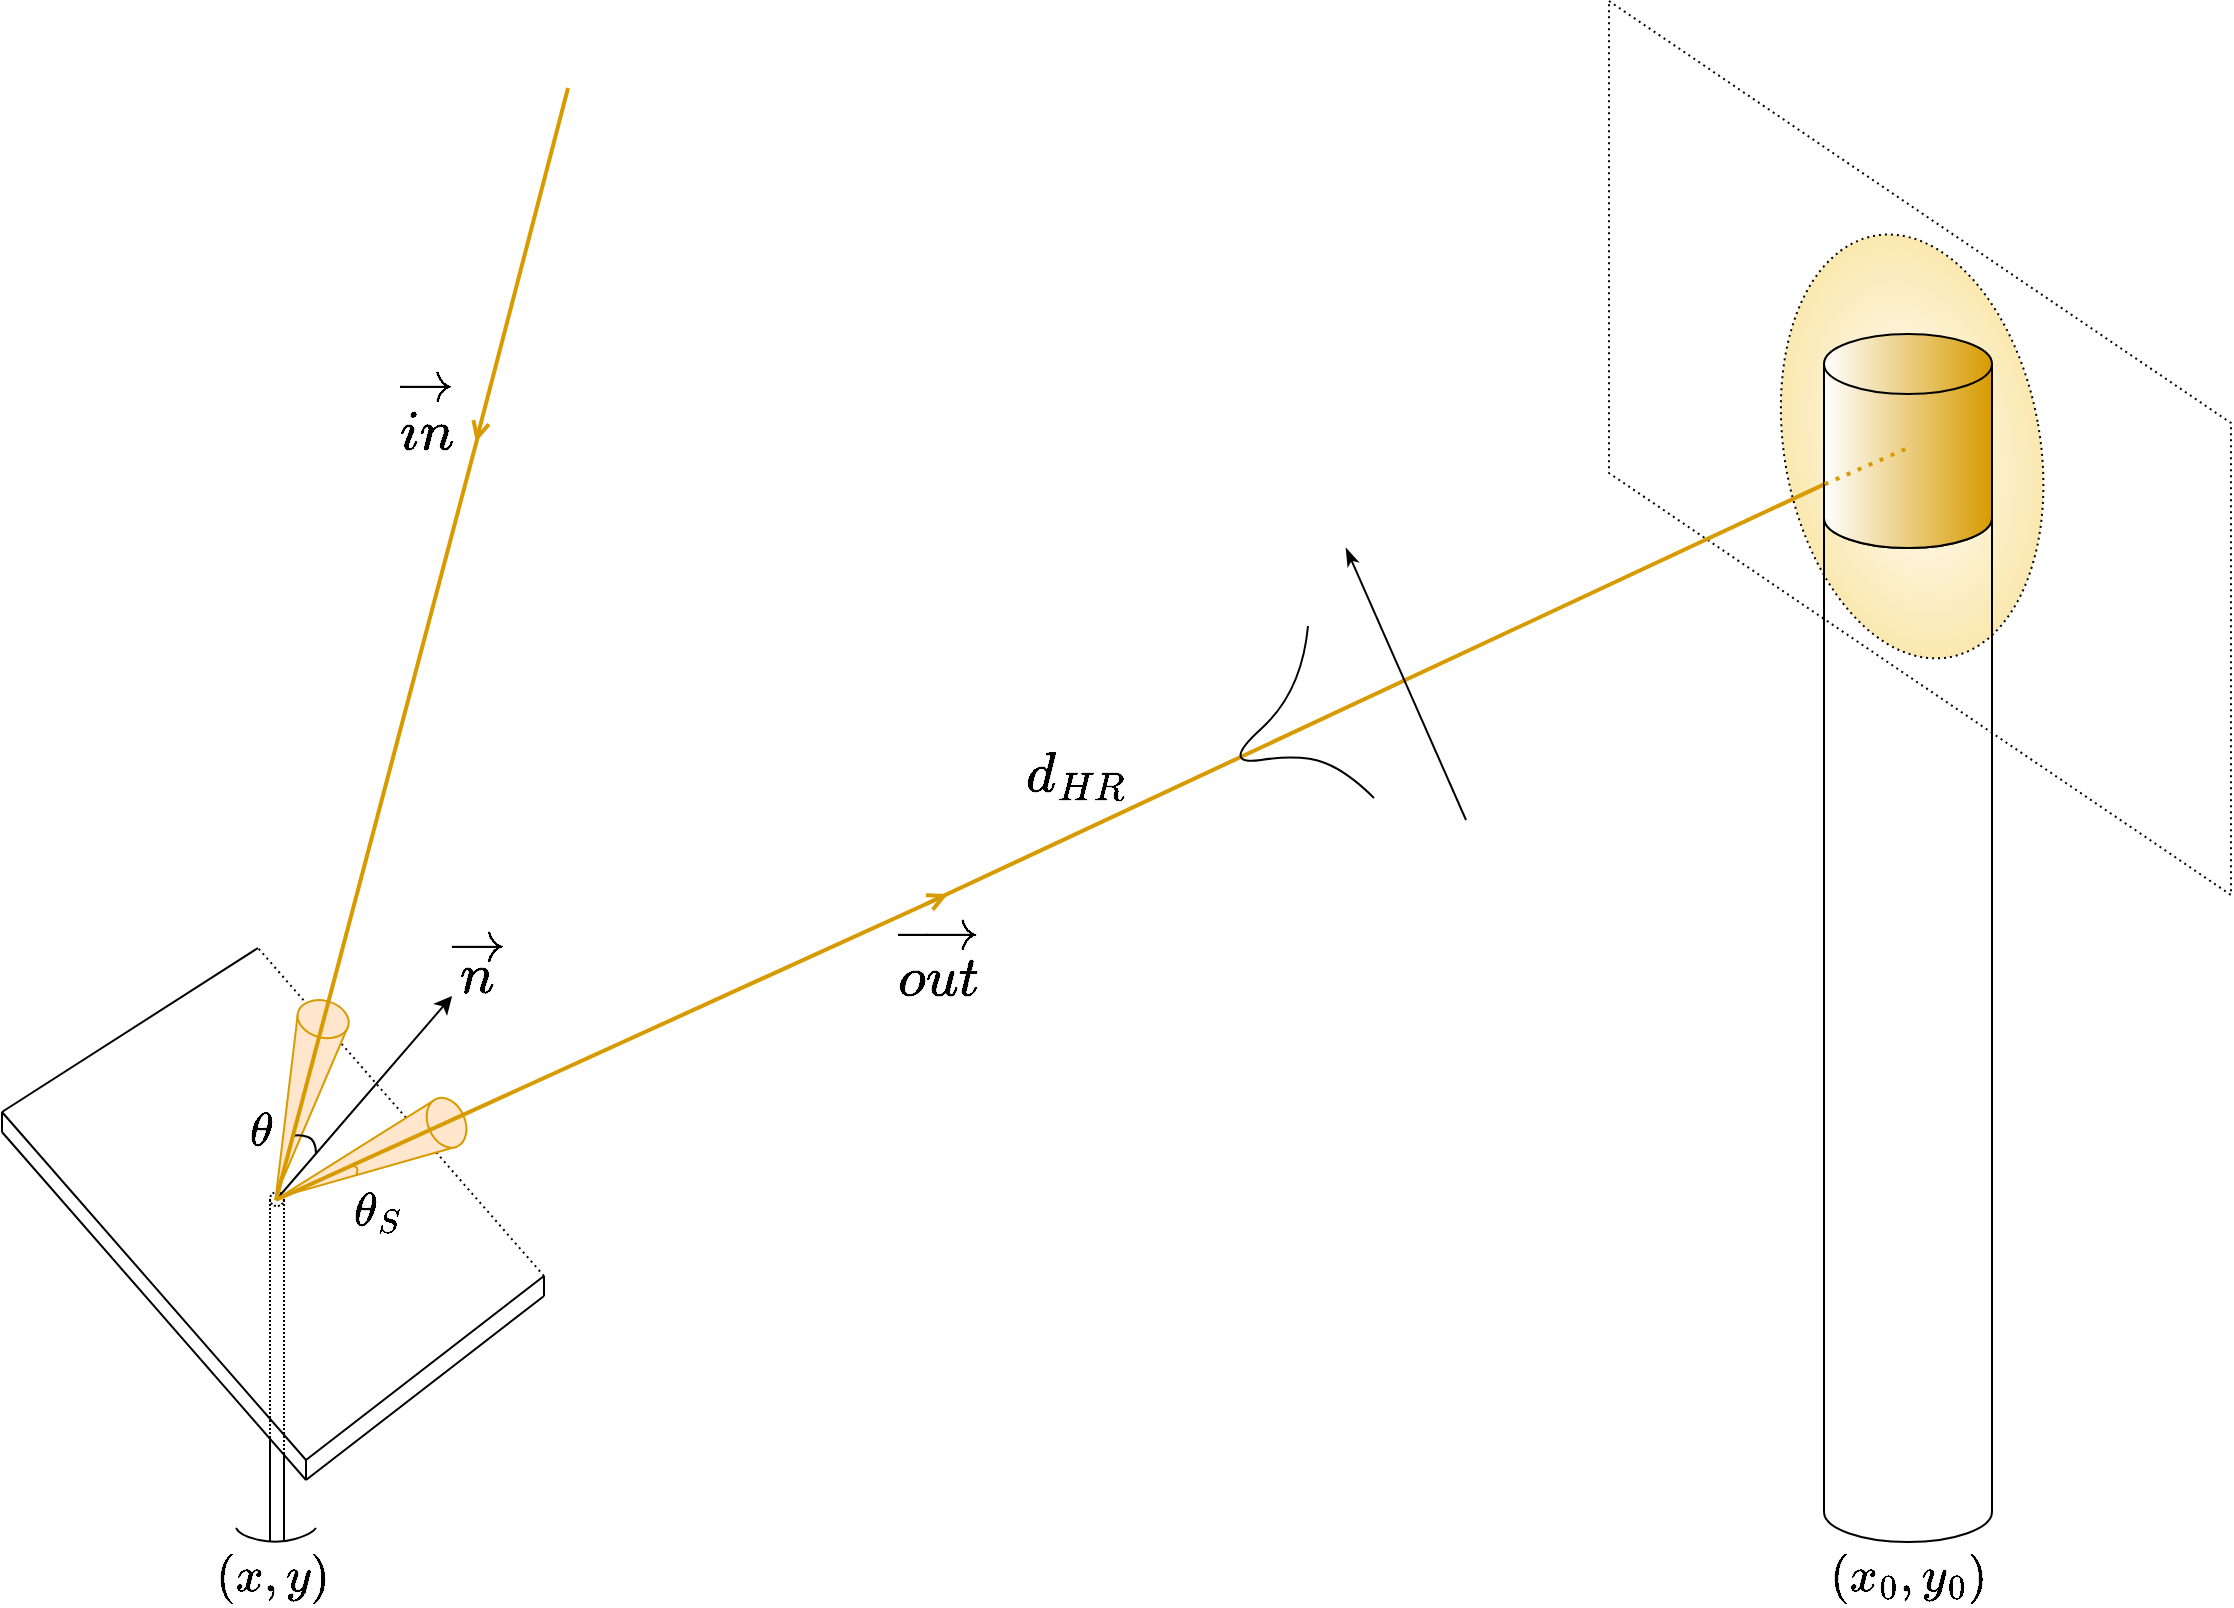 <mxfile version="21.7.2" type="github">
  <diagram name="第 1 页" id="FL85MPJosqRJRF_01_mx">
    <mxGraphModel dx="1285" dy="775" grid="1" gridSize="1" guides="1" tooltips="1" connect="1" arrows="1" fold="1" page="1" pageScale="1" pageWidth="1169" pageHeight="827" background="none" math="1" shadow="0">
      <root>
        <mxCell id="0" />
        <mxCell id="1" parent="0" />
        <mxCell id="mZOxTedBG3n11e7_xkQ5-82" value="" style="shape=parallelogram;perimeter=parallelogramPerimeter;whiteSpace=wrap;html=1;fixedSize=1;rotation=90;size=211;dashed=1;dashPattern=1 2;fillColor=none;" vertex="1" parent="1">
          <mxGeometry x="766.5" y="68.5" width="447" height="311" as="geometry" />
        </mxCell>
        <mxCell id="mZOxTedBG3n11e7_xkQ5-79" value="" style="ellipse;whiteSpace=wrap;html=1;gradientColor=#FAE8AF;gradientDirection=radial;strokeColor=default;rotation=-10;dashed=1;dashPattern=1 2;" vertex="1" parent="1">
          <mxGeometry x="922.15" y="116.22" width="127.84" height="214" as="geometry" />
        </mxCell>
        <mxCell id="mZOxTedBG3n11e7_xkQ5-4" value="" style="endArrow=none;html=1;strokeWidth=1;targetPerimeterSpacing=6;rounded=1;sourcePerimeterSpacing=6;" edge="1" parent="1">
          <mxGeometry width="50" height="50" relative="1" as="geometry">
            <mxPoint x="31" y="556" as="sourcePoint" />
            <mxPoint x="159" y="474" as="targetPoint" />
          </mxGeometry>
        </mxCell>
        <mxCell id="mZOxTedBG3n11e7_xkQ5-8" value="" style="endArrow=none;html=1;strokeWidth=1;targetPerimeterSpacing=6;rounded=1;sourcePerimeterSpacing=6;" edge="1" parent="1">
          <mxGeometry width="50" height="50" relative="1" as="geometry">
            <mxPoint x="183" y="730" as="sourcePoint" />
            <mxPoint x="31" y="556" as="targetPoint" />
          </mxGeometry>
        </mxCell>
        <mxCell id="mZOxTedBG3n11e7_xkQ5-14" value="" style="endArrow=none;html=1;strokeWidth=1;targetPerimeterSpacing=6;rounded=1;sourcePerimeterSpacing=6;dashed=1;dashPattern=1 2;" edge="1" parent="1">
          <mxGeometry width="50" height="50" relative="1" as="geometry">
            <mxPoint x="302" y="638" as="sourcePoint" />
            <mxPoint x="159" y="474" as="targetPoint" />
          </mxGeometry>
        </mxCell>
        <mxCell id="mZOxTedBG3n11e7_xkQ5-15" value="" style="endArrow=none;html=1;strokeWidth=1;targetPerimeterSpacing=6;rounded=1;sourcePerimeterSpacing=6;" edge="1" parent="1">
          <mxGeometry width="50" height="50" relative="1" as="geometry">
            <mxPoint x="183" y="730" as="sourcePoint" />
            <mxPoint x="302" y="638" as="targetPoint" />
          </mxGeometry>
        </mxCell>
        <mxCell id="mZOxTedBG3n11e7_xkQ5-16" value="" style="endArrow=none;html=1;rounded=0;" edge="1" parent="1">
          <mxGeometry width="50" height="50" relative="1" as="geometry">
            <mxPoint x="31" y="566" as="sourcePoint" />
            <mxPoint x="31" y="556" as="targetPoint" />
          </mxGeometry>
        </mxCell>
        <mxCell id="mZOxTedBG3n11e7_xkQ5-17" value="" style="endArrow=none;html=1;rounded=0;" edge="1" parent="1">
          <mxGeometry width="50" height="50" relative="1" as="geometry">
            <mxPoint x="183" y="740" as="sourcePoint" />
            <mxPoint x="183" y="730" as="targetPoint" />
          </mxGeometry>
        </mxCell>
        <mxCell id="mZOxTedBG3n11e7_xkQ5-18" value="" style="endArrow=none;html=1;rounded=0;" edge="1" parent="1">
          <mxGeometry width="50" height="50" relative="1" as="geometry">
            <mxPoint x="302" y="648" as="sourcePoint" />
            <mxPoint x="302" y="638" as="targetPoint" />
          </mxGeometry>
        </mxCell>
        <mxCell id="mZOxTedBG3n11e7_xkQ5-19" value="" style="endArrow=none;html=1;strokeWidth=1;targetPerimeterSpacing=6;rounded=1;sourcePerimeterSpacing=6;" edge="1" parent="1">
          <mxGeometry width="50" height="50" relative="1" as="geometry">
            <mxPoint x="183" y="740" as="sourcePoint" />
            <mxPoint x="31" y="566" as="targetPoint" />
          </mxGeometry>
        </mxCell>
        <mxCell id="mZOxTedBG3n11e7_xkQ5-20" value="" style="endArrow=none;html=1;strokeWidth=1;targetPerimeterSpacing=6;rounded=1;sourcePerimeterSpacing=6;" edge="1" parent="1">
          <mxGeometry width="50" height="50" relative="1" as="geometry">
            <mxPoint x="183" y="740" as="sourcePoint" />
            <mxPoint x="302" y="648" as="targetPoint" />
          </mxGeometry>
        </mxCell>
        <mxCell id="mZOxTedBG3n11e7_xkQ5-25" value="" style="ellipse;whiteSpace=wrap;html=1;aspect=fixed;dashed=1;shadow=0;strokeWidth=1;dashPattern=1 1;" vertex="1" parent="1">
          <mxGeometry x="165" y="596" width="7" height="7" as="geometry" />
        </mxCell>
        <mxCell id="mZOxTedBG3n11e7_xkQ5-29" value="" style="endArrow=none;dashed=1;html=1;rounded=0;entryX=0;entryY=0.5;entryDx=0;entryDy=0;dashPattern=1 1;" edge="1" parent="1" target="mZOxTedBG3n11e7_xkQ5-25">
          <mxGeometry width="50" height="50" relative="1" as="geometry">
            <mxPoint x="165" y="719" as="sourcePoint" />
            <mxPoint x="189" y="588" as="targetPoint" />
          </mxGeometry>
        </mxCell>
        <mxCell id="mZOxTedBG3n11e7_xkQ5-30" value="" style="endArrow=none;dashed=1;html=1;rounded=0;entryX=0;entryY=0.5;entryDx=0;entryDy=0;dashPattern=1 1;" edge="1" parent="1">
          <mxGeometry width="50" height="50" relative="1" as="geometry">
            <mxPoint x="172" y="727" as="sourcePoint" />
            <mxPoint x="172" y="600" as="targetPoint" />
          </mxGeometry>
        </mxCell>
        <mxCell id="mZOxTedBG3n11e7_xkQ5-31" value="" style="endArrow=none;html=1;rounded=0;" edge="1" parent="1">
          <mxGeometry width="50" height="50" relative="1" as="geometry">
            <mxPoint x="165" y="771" as="sourcePoint" />
            <mxPoint x="165" y="719" as="targetPoint" />
          </mxGeometry>
        </mxCell>
        <mxCell id="mZOxTedBG3n11e7_xkQ5-32" value="" style="endArrow=none;html=1;rounded=0;" edge="1" parent="1">
          <mxGeometry width="50" height="50" relative="1" as="geometry">
            <mxPoint x="172" y="771" as="sourcePoint" />
            <mxPoint x="172" y="727" as="targetPoint" />
          </mxGeometry>
        </mxCell>
        <mxCell id="mZOxTedBG3n11e7_xkQ5-35" value="" style="curved=1;endArrow=none;html=1;rounded=0;endFill=0;" edge="1" parent="1">
          <mxGeometry width="50" height="50" relative="1" as="geometry">
            <mxPoint x="148" y="764" as="sourcePoint" />
            <mxPoint x="188" y="764" as="targetPoint" />
            <Array as="points">
              <mxPoint x="150" y="768" />
              <mxPoint x="169" y="772" />
              <mxPoint x="186" y="767" />
            </Array>
          </mxGeometry>
        </mxCell>
        <mxCell id="mZOxTedBG3n11e7_xkQ5-36" value="&lt;font face=&quot;Comic Sans MS&quot; style=&quot;font-size: 24px;&quot;&gt;$$(x,y)$$&lt;/font&gt;" style="text;html=1;strokeColor=none;fillColor=none;align=center;verticalAlign=middle;whiteSpace=wrap;rounded=0;" vertex="1" parent="1">
          <mxGeometry x="97" y="773" width="138" height="30" as="geometry" />
        </mxCell>
        <mxCell id="mZOxTedBG3n11e7_xkQ5-38" value="" style="endArrow=classic;html=1;rounded=0;" edge="1" parent="1" target="mZOxTedBG3n11e7_xkQ5-39">
          <mxGeometry width="50" height="50" relative="1" as="geometry">
            <mxPoint x="168" y="600" as="sourcePoint" />
            <mxPoint x="268" y="503" as="targetPoint" />
          </mxGeometry>
        </mxCell>
        <mxCell id="mZOxTedBG3n11e7_xkQ5-39" value="&lt;font style=&quot;font-size: 24px;&quot;&gt;$$\overrightarrow n$$&lt;/font&gt;" style="text;html=1;strokeColor=none;fillColor=none;align=center;verticalAlign=middle;whiteSpace=wrap;rounded=0;" vertex="1" parent="1">
          <mxGeometry x="255" y="468" width="28" height="30" as="geometry" />
        </mxCell>
        <mxCell id="mZOxTedBG3n11e7_xkQ5-40" value="" style="endArrow=open;html=1;rounded=0;endFill=0;strokeWidth=2;shadow=0;strokeColor=#D79B00;" edge="1" parent="1">
          <mxGeometry width="50" height="50" relative="1" as="geometry">
            <mxPoint x="314" y="44" as="sourcePoint" />
            <mxPoint x="268" y="221" as="targetPoint" />
          </mxGeometry>
        </mxCell>
        <mxCell id="mZOxTedBG3n11e7_xkQ5-43" value="" style="endArrow=none;html=1;rounded=0;strokeWidth=2;strokeColor=#D79B00;entryX=-0.003;entryY=0.704;entryDx=0;entryDy=0;entryPerimeter=0;" edge="1" parent="1" target="mZOxTedBG3n11e7_xkQ5-45">
          <mxGeometry width="50" height="50" relative="1" as="geometry">
            <mxPoint x="493" y="452" as="sourcePoint" />
            <mxPoint x="940" y="245" as="targetPoint" />
          </mxGeometry>
        </mxCell>
        <mxCell id="mZOxTedBG3n11e7_xkQ5-44" value="" style="shape=cylinder3;whiteSpace=wrap;html=1;boundedLbl=1;backgroundOutline=1;size=15;fillColor=none;" vertex="1" parent="1">
          <mxGeometry x="942" y="244" width="84" height="527" as="geometry" />
        </mxCell>
        <mxCell id="mZOxTedBG3n11e7_xkQ5-45" value="" style="shape=cylinder3;whiteSpace=wrap;html=1;boundedLbl=1;backgroundOutline=1;size=15;fillColor=default;fillStyle=auto;gradientColor=#D79B00;gradientDirection=east;" vertex="1" parent="1">
          <mxGeometry x="942" y="167" width="84" height="107" as="geometry" />
        </mxCell>
        <mxCell id="mZOxTedBG3n11e7_xkQ5-46" value="" style="endArrow=none;html=1;rounded=0;strokeWidth=2;dashed=1;dashPattern=1 2;strokeColor=#D79B00;exitX=0.004;exitY=0.702;exitDx=0;exitDy=0;exitPerimeter=0;" edge="1" parent="1" source="mZOxTedBG3n11e7_xkQ5-45">
          <mxGeometry width="50" height="50" relative="1" as="geometry">
            <mxPoint x="942" y="244" as="sourcePoint" />
            <mxPoint x="984" y="224" as="targetPoint" />
          </mxGeometry>
        </mxCell>
        <mxCell id="mZOxTedBG3n11e7_xkQ5-48" value="" style="verticalLabelPosition=bottom;verticalAlign=top;html=1;shape=mxgraph.basic.cone;rotation=-165;fillColor=#ffe6cc;strokeColor=#d79b00;" vertex="1" parent="1">
          <mxGeometry x="168" y="499" width="26" height="100" as="geometry" />
        </mxCell>
        <mxCell id="mZOxTedBG3n11e7_xkQ5-59" value="" style="curved=1;endArrow=none;html=1;rounded=0;endFill=0;" edge="1" parent="1">
          <mxGeometry width="50" height="50" relative="1" as="geometry">
            <mxPoint x="176" y="568" as="sourcePoint" />
            <mxPoint x="188" y="577" as="targetPoint" />
            <Array as="points">
              <mxPoint x="180" y="567" />
              <mxPoint x="188" y="570" />
            </Array>
          </mxGeometry>
        </mxCell>
        <mxCell id="mZOxTedBG3n11e7_xkQ5-41" value="" style="endArrow=none;html=1;rounded=0;strokeWidth=2;strokeColor=#D79B00;" edge="1" parent="1">
          <mxGeometry width="50" height="50" relative="1" as="geometry">
            <mxPoint x="168" y="600" as="sourcePoint" />
            <mxPoint x="269" y="218" as="targetPoint" />
          </mxGeometry>
        </mxCell>
        <mxCell id="mZOxTedBG3n11e7_xkQ5-51" value="&lt;font face=&quot;Comic Sans MS&quot; style=&quot;font-size: 24px;&quot;&gt;$$(x_0,y_0)$$&lt;/font&gt;" style="text;html=1;strokeColor=none;fillColor=none;align=center;verticalAlign=middle;whiteSpace=wrap;rounded=0;" vertex="1" parent="1">
          <mxGeometry x="915" y="773" width="138" height="30" as="geometry" />
        </mxCell>
        <mxCell id="mZOxTedBG3n11e7_xkQ5-52" value="" style="verticalLabelPosition=bottom;verticalAlign=top;html=1;shape=mxgraph.basic.cone;rotation=-114;fillColor=#ffe6cc;strokeColor=#d79b00;" vertex="1" parent="1">
          <mxGeometry x="203" y="528" width="26" height="100" as="geometry" />
        </mxCell>
        <mxCell id="mZOxTedBG3n11e7_xkQ5-42" value="" style="endArrow=open;html=1;rounded=0;strokeWidth=2;startArrow=none;startFill=0;endFill=0;strokeColor=#D79B00;" edge="1" parent="1">
          <mxGeometry width="50" height="50" relative="1" as="geometry">
            <mxPoint x="168" y="600" as="sourcePoint" />
            <mxPoint x="504" y="447" as="targetPoint" />
          </mxGeometry>
        </mxCell>
        <mxCell id="mZOxTedBG3n11e7_xkQ5-53" value="" style="endArrow=classicThin;html=1;rounded=0;endFill=1;" edge="1" parent="1">
          <mxGeometry width="50" height="50" relative="1" as="geometry">
            <mxPoint x="763" y="410" as="sourcePoint" />
            <mxPoint x="703" y="274" as="targetPoint" />
          </mxGeometry>
        </mxCell>
        <mxCell id="mZOxTedBG3n11e7_xkQ5-54" value="" style="curved=1;endArrow=none;html=1;rounded=0;endFill=0;" edge="1" parent="1">
          <mxGeometry width="50" height="50" relative="1" as="geometry">
            <mxPoint x="717" y="399" as="sourcePoint" />
            <mxPoint x="684" y="313" as="targetPoint" />
            <Array as="points">
              <mxPoint x="704" y="386" />
              <mxPoint x="681" y="377" />
              <mxPoint x="640" y="383" />
              <mxPoint x="681" y="346" />
            </Array>
          </mxGeometry>
        </mxCell>
        <mxCell id="mZOxTedBG3n11e7_xkQ5-56" value="&lt;font style=&quot;font-size: 24px;&quot;&gt;$$\overrightarrow{in}$$&lt;/font&gt;" style="text;html=1;strokeColor=none;fillColor=none;align=center;verticalAlign=middle;whiteSpace=wrap;rounded=0;" vertex="1" parent="1">
          <mxGeometry x="230" y="191" width="28" height="30" as="geometry" />
        </mxCell>
        <mxCell id="mZOxTedBG3n11e7_xkQ5-57" value="&lt;font style=&quot;font-size: 24px;&quot;&gt;$$\overrightarrow{out}$$&lt;/font&gt;" style="text;html=1;strokeColor=none;fillColor=none;align=center;verticalAlign=middle;whiteSpace=wrap;rounded=0;" vertex="1" parent="1">
          <mxGeometry x="485" y="464" width="28" height="30" as="geometry" />
        </mxCell>
        <mxCell id="mZOxTedBG3n11e7_xkQ5-61" value="&lt;font style=&quot;font-size: 20px;&quot;&gt;$$\theta$$&lt;/font&gt;" style="text;html=1;strokeColor=none;fillColor=none;align=center;verticalAlign=middle;whiteSpace=wrap;rounded=0;" vertex="1" parent="1">
          <mxGeometry x="147" y="550" width="28" height="30" as="geometry" />
        </mxCell>
        <mxCell id="mZOxTedBG3n11e7_xkQ5-62" value="" style="curved=1;endArrow=none;html=1;rounded=0;endFill=0;entryX=0.278;entryY=0.388;entryDx=0;entryDy=0;entryPerimeter=0;strokeColor=#D79B00;" edge="1" parent="1" target="mZOxTedBG3n11e7_xkQ5-52">
          <mxGeometry width="50" height="50" relative="1" as="geometry">
            <mxPoint x="205" y="583" as="sourcePoint" />
            <mxPoint x="210" y="592" as="targetPoint" />
            <Array as="points">
              <mxPoint x="208" y="583" />
              <mxPoint x="209" y="585" />
            </Array>
          </mxGeometry>
        </mxCell>
        <mxCell id="mZOxTedBG3n11e7_xkQ5-63" value="&lt;font style=&quot;font-size: 20px;&quot;&gt;$$\theta_S$$&lt;/font&gt;" style="text;html=1;strokeColor=none;fillColor=none;align=center;verticalAlign=middle;whiteSpace=wrap;rounded=0;" vertex="1" parent="1">
          <mxGeometry x="205" y="590" width="28" height="30" as="geometry" />
        </mxCell>
        <mxCell id="mZOxTedBG3n11e7_xkQ5-83" value="&lt;font style=&quot;font-size: 24px;&quot;&gt;$$d_{HR}$$&lt;/font&gt;" style="text;html=1;strokeColor=none;fillColor=none;align=center;verticalAlign=middle;whiteSpace=wrap;rounded=0;" vertex="1" parent="1">
          <mxGeometry x="554" y="373" width="28" height="30" as="geometry" />
        </mxCell>
      </root>
    </mxGraphModel>
  </diagram>
</mxfile>
